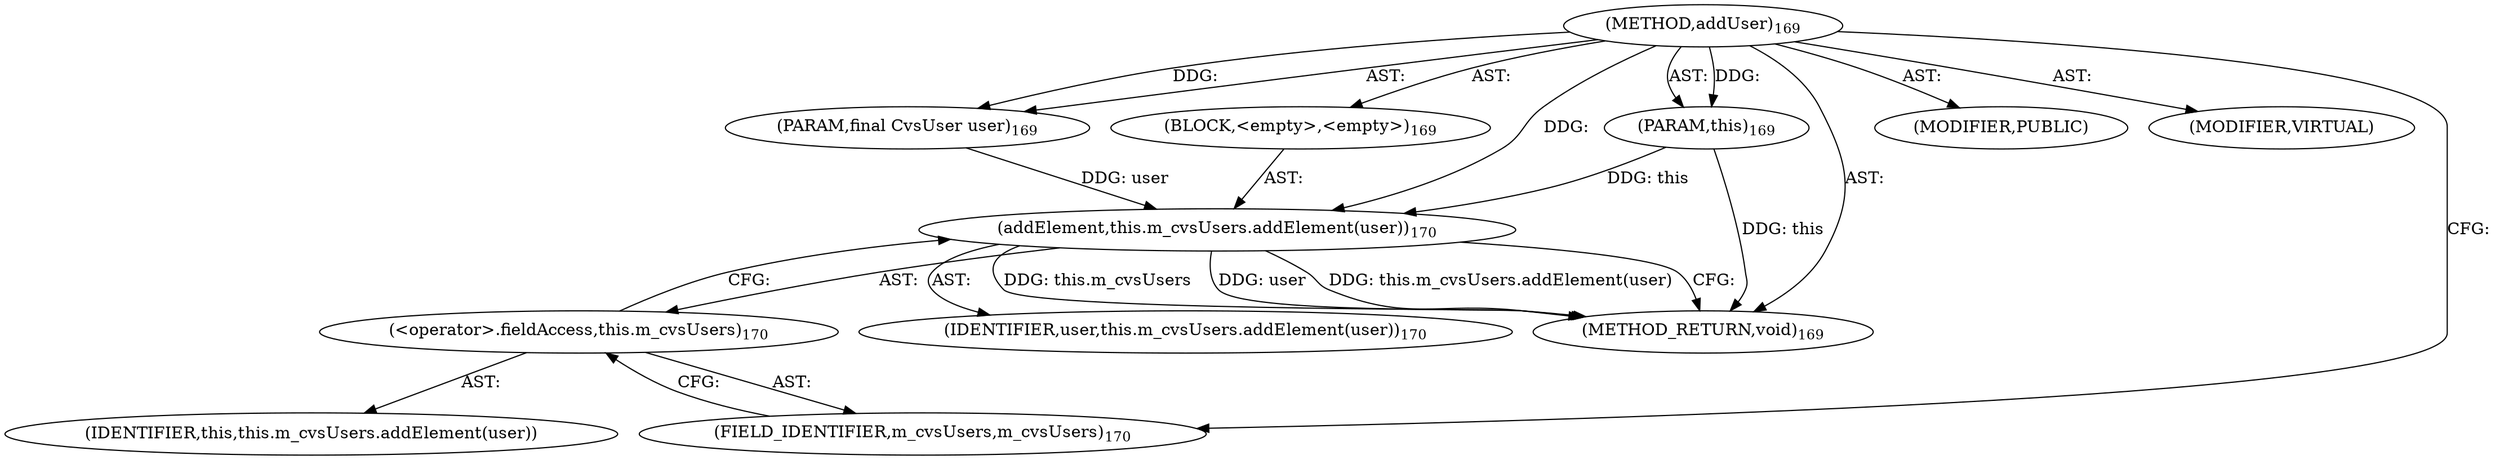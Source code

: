 digraph "addUser" {  
"111669149699" [label = <(METHOD,addUser)<SUB>169</SUB>> ]
"115964117002" [label = <(PARAM,this)<SUB>169</SUB>> ]
"115964117003" [label = <(PARAM,final CvsUser user)<SUB>169</SUB>> ]
"25769803779" [label = <(BLOCK,&lt;empty&gt;,&lt;empty&gt;)<SUB>169</SUB>> ]
"30064771078" [label = <(addElement,this.m_cvsUsers.addElement(user))<SUB>170</SUB>> ]
"30064771079" [label = <(&lt;operator&gt;.fieldAccess,this.m_cvsUsers)<SUB>170</SUB>> ]
"68719476754" [label = <(IDENTIFIER,this,this.m_cvsUsers.addElement(user))> ]
"55834574851" [label = <(FIELD_IDENTIFIER,m_cvsUsers,m_cvsUsers)<SUB>170</SUB>> ]
"68719476755" [label = <(IDENTIFIER,user,this.m_cvsUsers.addElement(user))<SUB>170</SUB>> ]
"133143986189" [label = <(MODIFIER,PUBLIC)> ]
"133143986190" [label = <(MODIFIER,VIRTUAL)> ]
"128849018883" [label = <(METHOD_RETURN,void)<SUB>169</SUB>> ]
  "111669149699" -> "115964117002"  [ label = "AST: "] 
  "111669149699" -> "115964117003"  [ label = "AST: "] 
  "111669149699" -> "25769803779"  [ label = "AST: "] 
  "111669149699" -> "133143986189"  [ label = "AST: "] 
  "111669149699" -> "133143986190"  [ label = "AST: "] 
  "111669149699" -> "128849018883"  [ label = "AST: "] 
  "25769803779" -> "30064771078"  [ label = "AST: "] 
  "30064771078" -> "30064771079"  [ label = "AST: "] 
  "30064771078" -> "68719476755"  [ label = "AST: "] 
  "30064771079" -> "68719476754"  [ label = "AST: "] 
  "30064771079" -> "55834574851"  [ label = "AST: "] 
  "30064771078" -> "128849018883"  [ label = "CFG: "] 
  "30064771079" -> "30064771078"  [ label = "CFG: "] 
  "55834574851" -> "30064771079"  [ label = "CFG: "] 
  "111669149699" -> "55834574851"  [ label = "CFG: "] 
  "115964117002" -> "128849018883"  [ label = "DDG: this"] 
  "30064771078" -> "128849018883"  [ label = "DDG: this.m_cvsUsers"] 
  "30064771078" -> "128849018883"  [ label = "DDG: user"] 
  "30064771078" -> "128849018883"  [ label = "DDG: this.m_cvsUsers.addElement(user)"] 
  "111669149699" -> "115964117002"  [ label = "DDG: "] 
  "111669149699" -> "115964117003"  [ label = "DDG: "] 
  "115964117002" -> "30064771078"  [ label = "DDG: this"] 
  "115964117003" -> "30064771078"  [ label = "DDG: user"] 
  "111669149699" -> "30064771078"  [ label = "DDG: "] 
}
